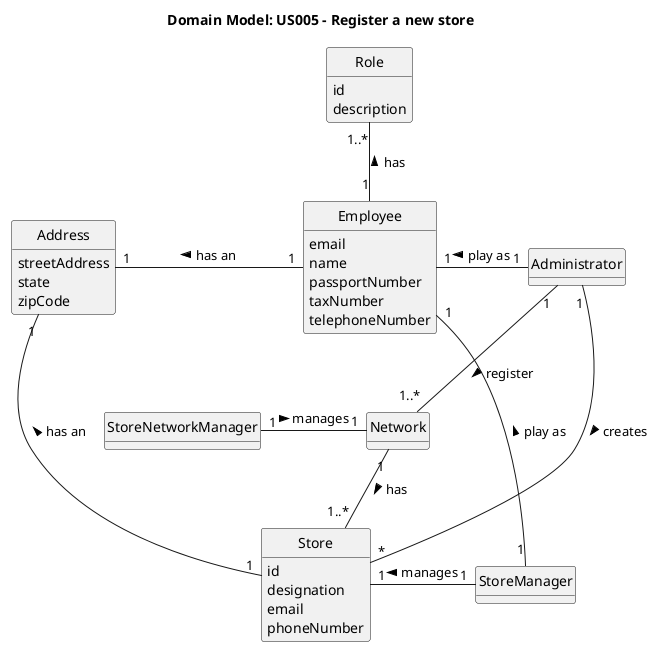 @startuml
skinparam monochrome true
skinparam packageStyle rectangle
skinparam shadowing false

'left to right direction


hide circle
hide methods

title Domain Model: US005 - Register a new store

class Administrator{

}

class Employee{
    email
    name
    passportNumber
    taxNumber
    telephoneNumber
}

class Store {
    id
    designation
    email
    phoneNumber
}

class Network


class StoreManager {

}

class Role{
id
description
}

class Address{
    streetAddress
     state
     zipCode
 }

Administrator "1" -- "1..*" Network : register >
Administrator "1" --- "*" Store : creates >
StoreNetworkManager "1" - "1" Network : manages >
Network "1" - "1..*" Store : has >
Store "1" - "1" StoreManager : manages <
Address "1" - "1"  Store : < has an

Address "1" - "1"  Employee : < has an
Employee "1" - "1" Administrator: < play as
Employee "1" - "1"StoreManager: < play as
Role "1..*" -- "1" Employee : < has


@enduml